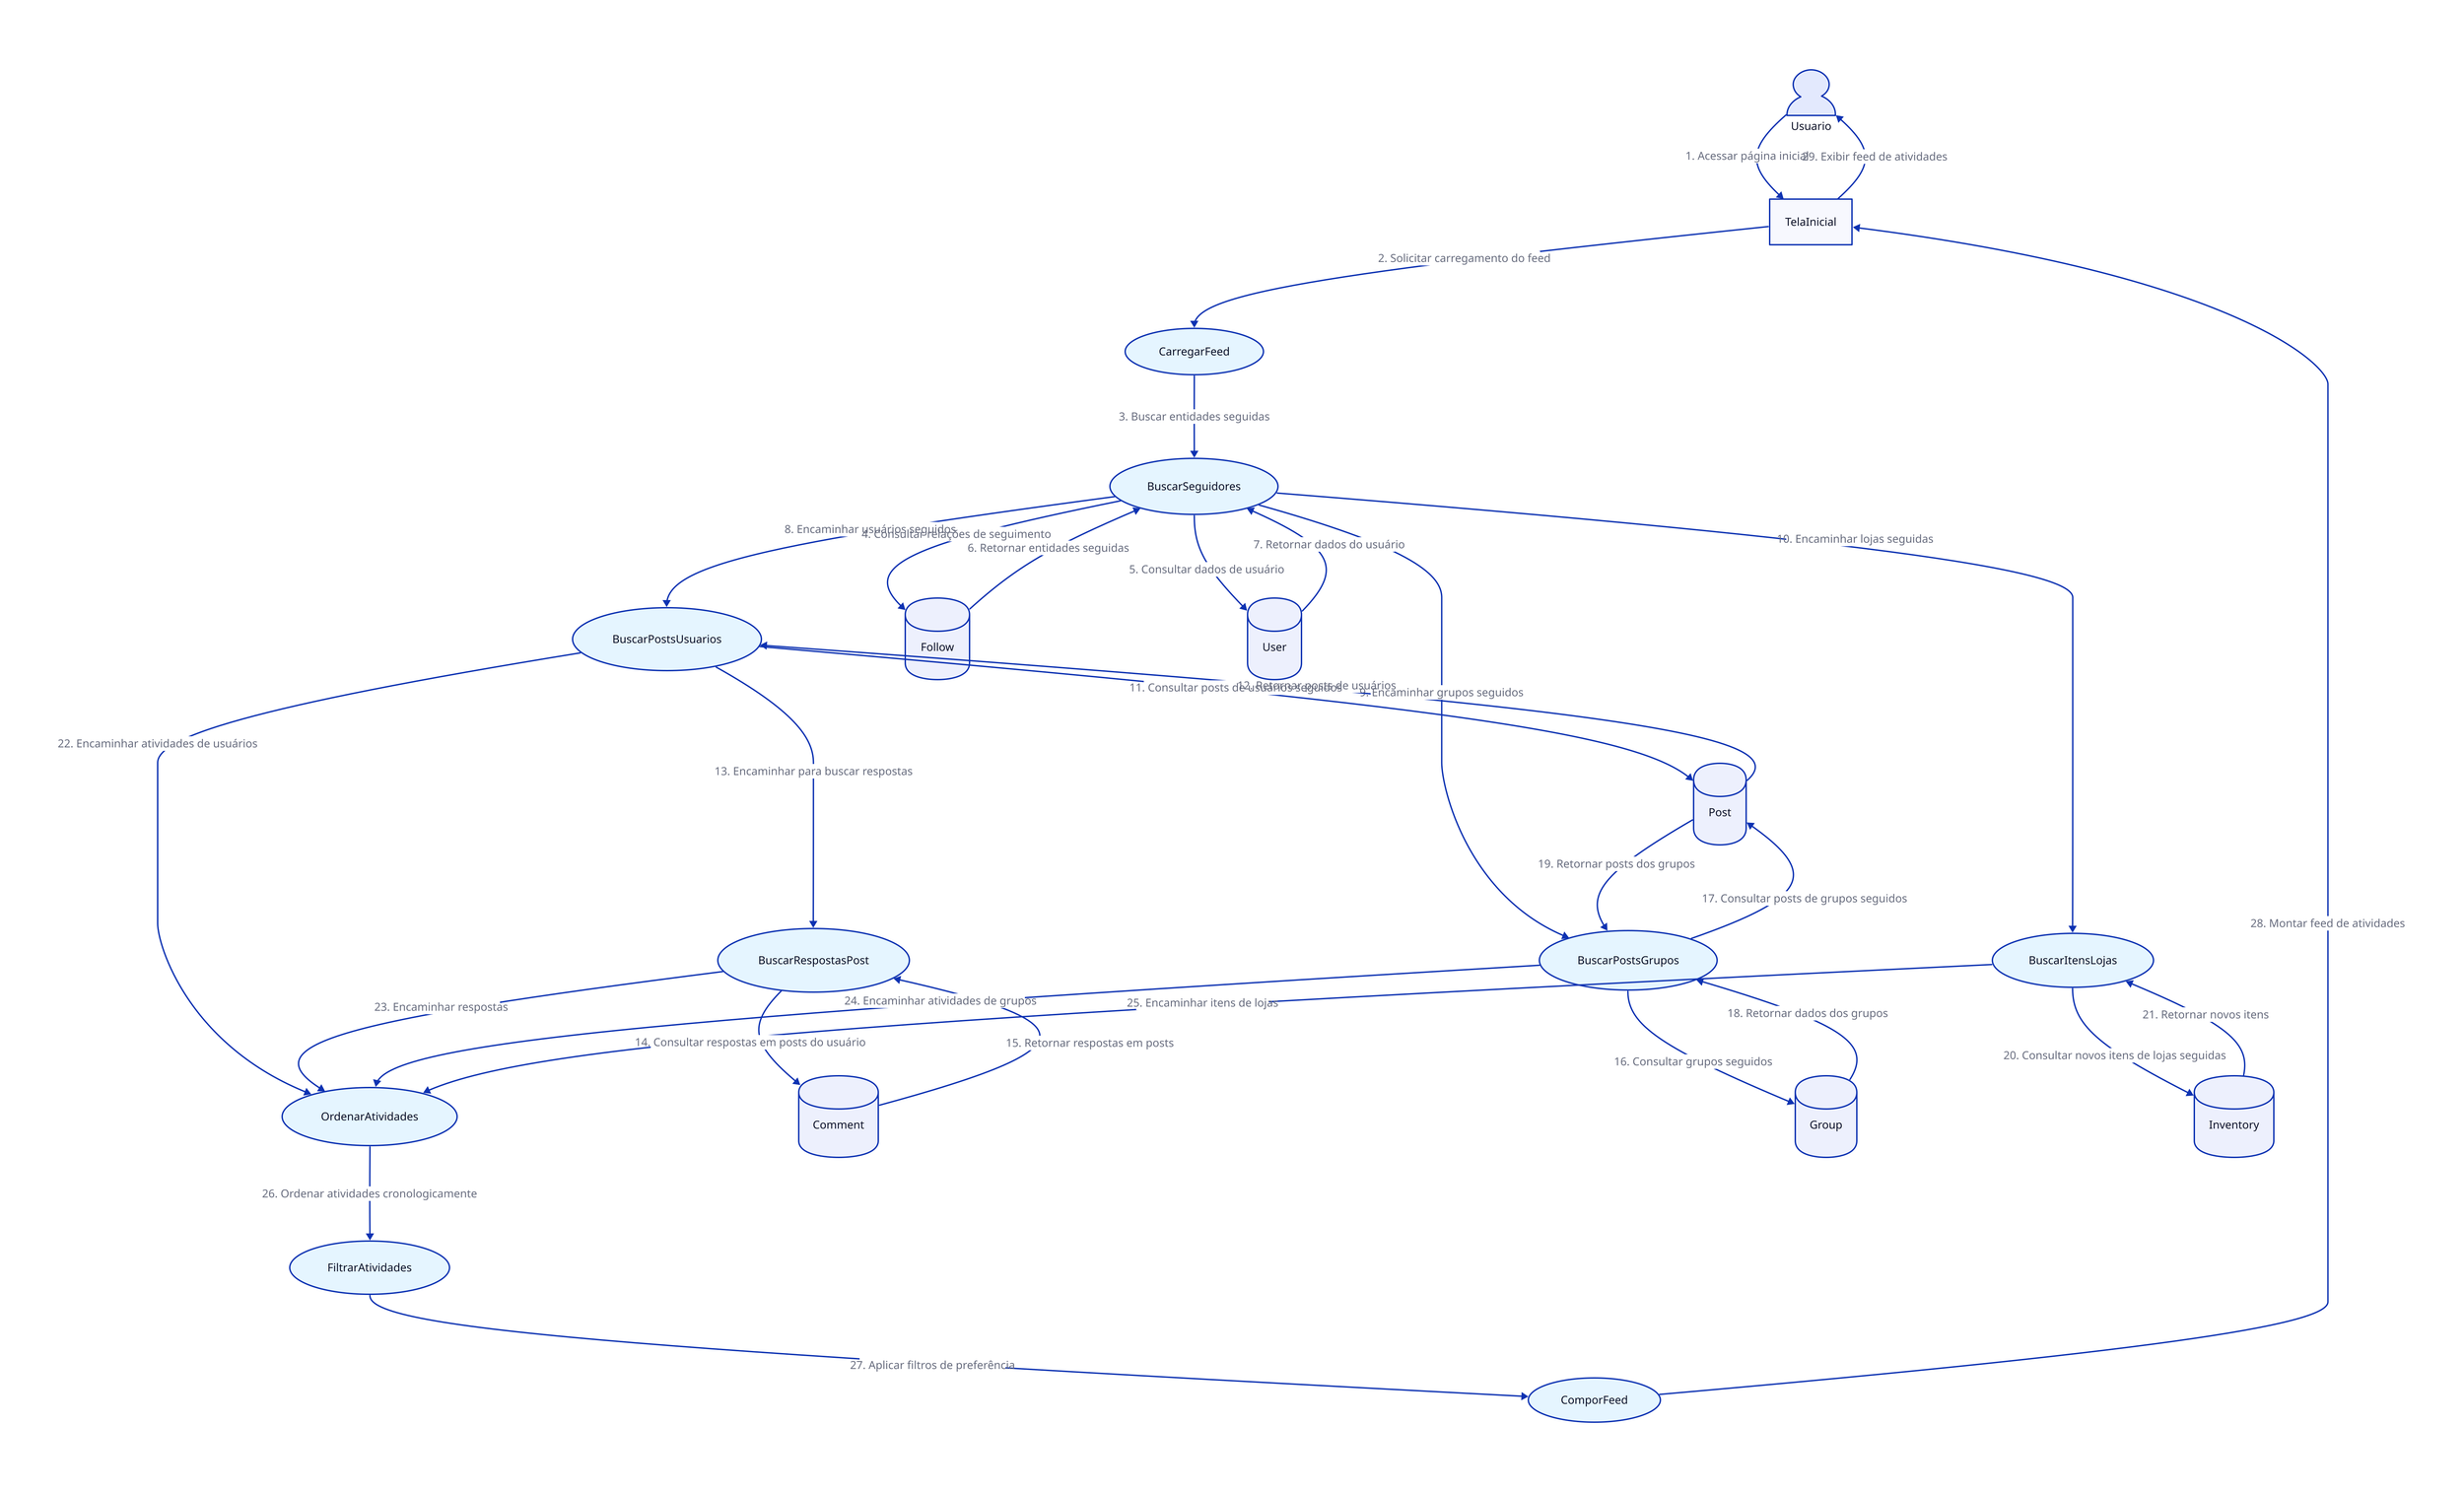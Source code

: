 Usuario: {
  shape: person
}

TelaInicial: {
  shape: rectangle
}

CarregarFeed: {
  shape: oval
  style.fill: "#E5F5FF"
}

BuscarSeguidores: {
  shape: oval
  style.fill: "#E5F5FF"
}

BuscarPostsUsuarios: {
  shape: oval
  style.fill: "#E5F5FF"
}

BuscarRespostasPost: {
  shape: oval
  style.fill: "#E5F5FF"
}

BuscarPostsGrupos: {
  shape: oval
  style.fill: "#E5F5FF"
}

BuscarItensLojas: {
  shape: oval
  style.fill: "#E5F5FF"
}

OrdenarAtividades: {
  shape: oval
  style.fill: "#E5F5FF"
}

FiltrarAtividades: {
  shape: oval
  style.fill: "#E5F5FF"
}

ComporFeed: {
  shape: oval
  style.fill: "#E5F5FF"
}

Follow: {
  shape: cylinder
}

User: {
  shape: cylinder
}

Post: {
  shape: cylinder
}

Comment: {
  shape: cylinder
}

Group: {
  shape: cylinder
}

Inventory: {
  shape: cylinder
}

Usuario -> TelaInicial: "1. Acessar página inicial"
TelaInicial -> CarregarFeed: "2. Solicitar carregamento do feed"
CarregarFeed -> BuscarSeguidores: "3. Buscar entidades seguidas"
BuscarSeguidores -> Follow: "4. Consultar relações de seguimento"
BuscarSeguidores -> User: "5. Consultar dados de usuário"
Follow -> BuscarSeguidores: "6. Retornar entidades seguidas"
User -> BuscarSeguidores: "7. Retornar dados do usuário"
BuscarSeguidores -> BuscarPostsUsuarios: "8. Encaminhar usuários seguidos"
BuscarSeguidores -> BuscarPostsGrupos: "9. Encaminhar grupos seguidos"
BuscarSeguidores -> BuscarItensLojas: "10. Encaminhar lojas seguidas"
BuscarPostsUsuarios -> Post: "11. Consultar posts de usuários seguidos"
Post -> BuscarPostsUsuarios: "12. Retornar posts de usuários"
BuscarPostsUsuarios -> BuscarRespostasPost: "13. Encaminhar para buscar respostas"
BuscarRespostasPost -> Comment: "14. Consultar respostas em posts do usuário"
Comment -> BuscarRespostasPost: "15. Retornar respostas em posts"
BuscarPostsGrupos -> Group: "16. Consultar grupos seguidos"
BuscarPostsGrupos -> Post: "17. Consultar posts de grupos seguidos"
Group -> BuscarPostsGrupos: "18. Retornar dados dos grupos"
Post -> BuscarPostsGrupos: "19. Retornar posts dos grupos"
BuscarItensLojas -> Inventory: "20. Consultar novos itens de lojas seguidas"
Inventory -> BuscarItensLojas: "21. Retornar novos itens"
BuscarPostsUsuarios -> OrdenarAtividades: "22. Encaminhar atividades de usuários"
BuscarRespostasPost -> OrdenarAtividades: "23. Encaminhar respostas"
BuscarPostsGrupos -> OrdenarAtividades: "24. Encaminhar atividades de grupos"
BuscarItensLojas -> OrdenarAtividades: "25. Encaminhar itens de lojas"
OrdenarAtividades -> FiltrarAtividades: "26. Ordenar atividades cronologicamente"
FiltrarAtividades -> ComporFeed: "27. Aplicar filtros de preferência"
ComporFeed -> TelaInicial: "28. Montar feed de atividades"
TelaInicial -> Usuario: "29. Exibir feed de atividades"

